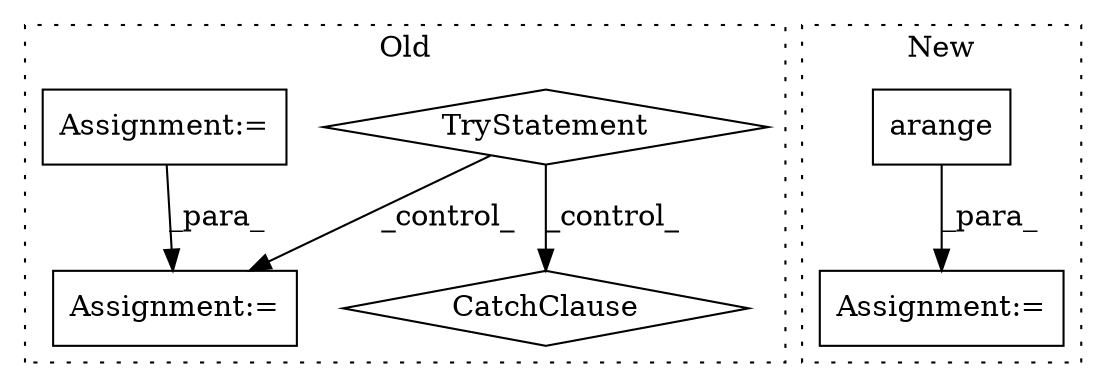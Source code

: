 digraph G {
subgraph cluster0 {
1 [label="CatchClause" a="12" s="1257,1289" l="11,2" shape="diamond"];
3 [label="TryStatement" a="54" s="1217" l="4" shape="diamond"];
4 [label="Assignment:=" a="7" s="1235" l="1" shape="box"];
6 [label="Assignment:=" a="7" s="968" l="1" shape="box"];
label = "Old";
style="dotted";
}
subgraph cluster1 {
2 [label="arange" a="32" s="1091,1122" l="7,1" shape="box"];
5 [label="Assignment:=" a="7" s="1084" l="1" shape="box"];
label = "New";
style="dotted";
}
2 -> 5 [label="_para_"];
3 -> 1 [label="_control_"];
3 -> 4 [label="_control_"];
6 -> 4 [label="_para_"];
}